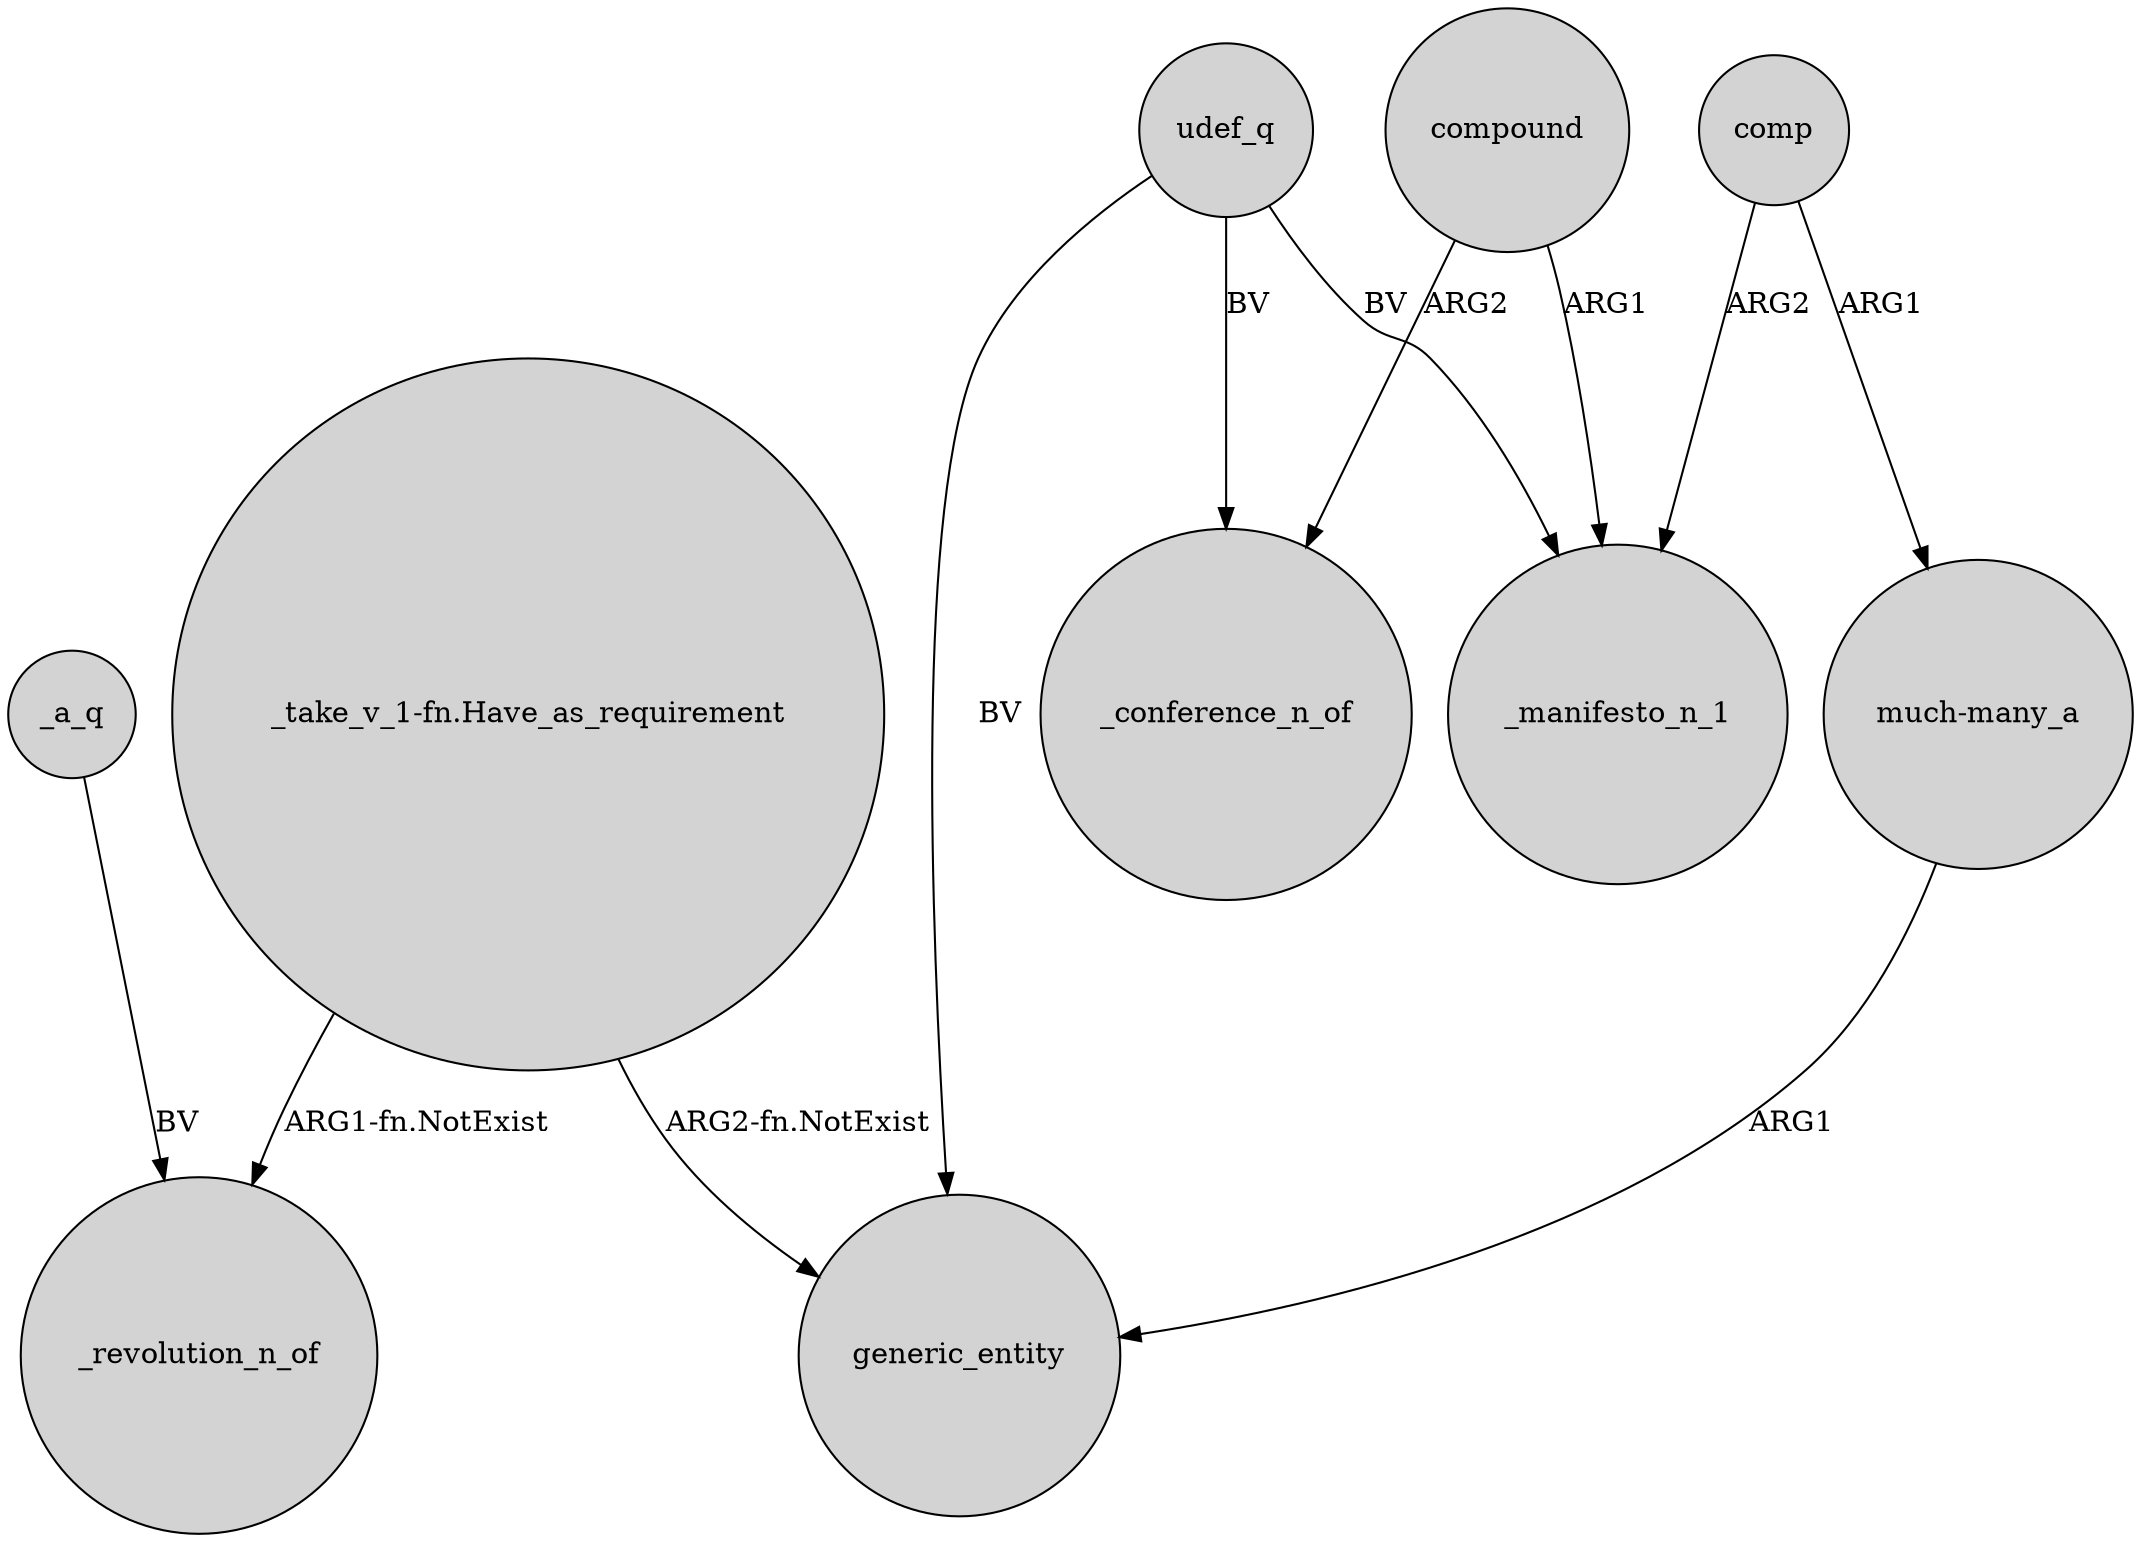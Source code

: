 digraph {
	node [shape=circle style=filled]
	_a_q -> _revolution_n_of [label=BV]
	comp -> _manifesto_n_1 [label=ARG2]
	compound -> _conference_n_of [label=ARG2]
	comp -> "much-many_a" [label=ARG1]
	udef_q -> generic_entity [label=BV]
	udef_q -> _manifesto_n_1 [label=BV]
	"_take_v_1-fn.Have_as_requirement" -> generic_entity [label="ARG2-fn.NotExist"]
	"much-many_a" -> generic_entity [label=ARG1]
	compound -> _manifesto_n_1 [label=ARG1]
	udef_q -> _conference_n_of [label=BV]
	"_take_v_1-fn.Have_as_requirement" -> _revolution_n_of [label="ARG1-fn.NotExist"]
}
